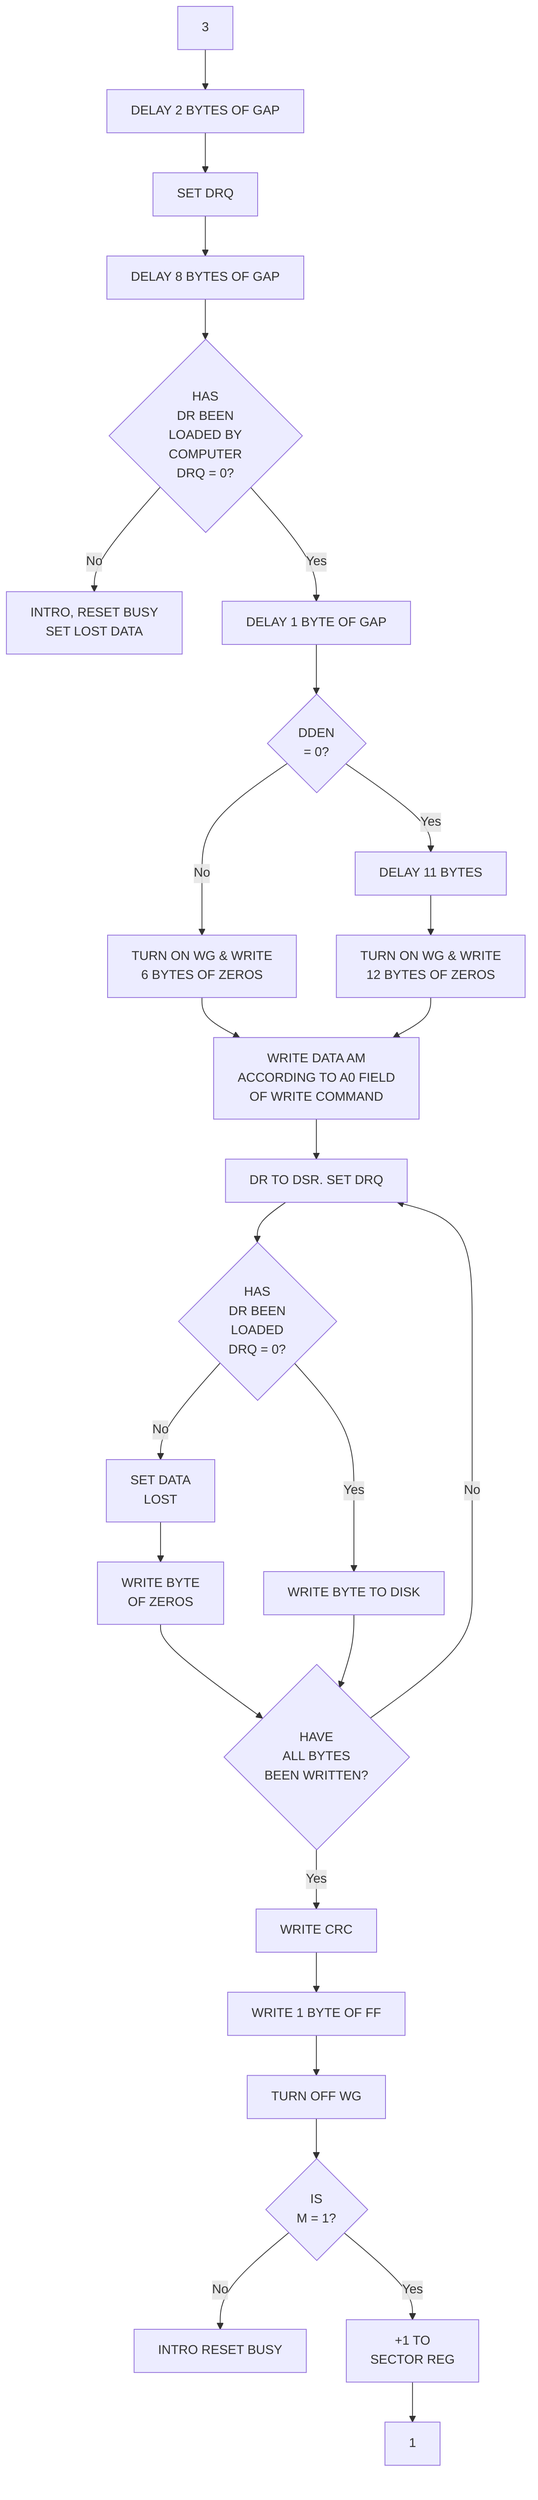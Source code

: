 flowchart TD
    WRITE_LOGIC_3[3] --> DELAY_GAP2[DELAY 2 BYTES OF GAP];
    DELAY_GAP2 --> SET_DRQ[SET DRQ];
    SET_DRQ --> DELAY_GAP8[DELAY 8 BYTES OF GAP];
    DELAY_GAP8 --> CHECK_DR_LOADED{HAS<br/>DR BEEN<br/>LOADED BY<br/>COMPUTER<br/>DRQ = 0?};
    CHECK_DR_LOADED -- No --> INT_LOST_DATA[INTRO, RESET BUSY<br/>SET LOST DATA];
    CHECK_DR_LOADED -- Yes --> DELAY_GAP1[DELAY 1 BYTE OF GAP];
    DELAY_GAP1 --> CHECK_DDEN{DDEN<br/>= 0?};
    CHECK_DDEN -- No --> WRITE_ZEROS_FM[TURN ON WG & WRITE<br/>6 BYTES OF ZEROS];
    CHECK_DDEN -- Yes --> DELAY_11B[DELAY 11 BYTES];
    DELAY_11B --> WRITE_ZEROS_MFM[TURN ON WG & WRITE<br/>12 BYTES OF ZEROS];
    WRITE_ZEROS_FM --> WRITE_DATA_AM[WRITE DATA AM<br/>ACCORDING TO A0 FIELD<br/>OF WRITE COMMAND];
    WRITE_ZEROS_MFM --> WRITE_DATA_AM;
    WRITE_DATA_AM --> DR_TO_DSR[DR TO DSR. SET DRQ];
    DR_TO_DSR --> CHECK_DR_LOADED2{HAS<br/>DR BEEN<br/>LOADED<br/>DRQ = 0?};
    CHECK_DR_LOADED2 -- No --> SET_DATA_LOST2[SET DATA<br/>LOST];
    SET_DATA_LOST2 --> WRITE_ZERO_BYTE[WRITE BYTE<br/>OF ZEROS];
    CHECK_DR_LOADED2 -- Yes --> WRITE_BYTE[WRITE BYTE TO DISK];
    WRITE_ZERO_BYTE --> CHECK_ALL_WRITTEN{HAVE<br/>ALL BYTES<br/>BEEN WRITTEN?};
    WRITE_BYTE --> CHECK_ALL_WRITTEN;
    CHECK_ALL_WRITTEN -- No --> DR_TO_DSR;
    CHECK_ALL_WRITTEN -- Yes --> WRITE_CRC[WRITE CRC];
    WRITE_CRC --> WRITE_FF[WRITE 1 BYTE OF FF];
    WRITE_FF --> WG_OFF[TURN OFF WG];
    WG_OFF --> CHECK_M_FLAG{IS<br/>M = 1?};
    CHECK_M_FLAG -- No --> INT_RESET_BUSY[INTRO RESET BUSY];
    CHECK_M_FLAG -- Yes --> INC_SECTOR_REG[+1 TO<br/>SECTOR REG] --> ID_SEARCH_1[1];